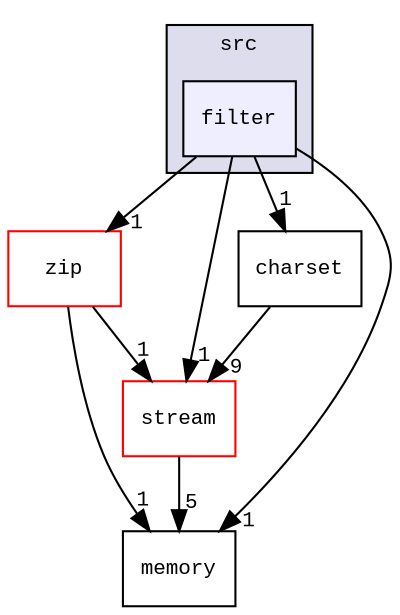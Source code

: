 digraph "src/filter" {
  compound=true
  node [ fontsize="10", fontname="CourierNew"];
  edge [ labelfontsize="10", labelfontname="CourierNew"];
  subgraph clusterdir_68267d1309a1af8e8297ef4c3efbcdba {
    graph [ bgcolor="#ddddee", pencolor="black", label="src" fontname="CourierNew", fontsize="10", URL="dir_68267d1309a1af8e8297ef4c3efbcdba.html"]
  dir_8681a82a265081a91d191144ff606af9 [shape=box, label="filter", style="filled", fillcolor="#eeeeff", pencolor="black", URL="dir_8681a82a265081a91d191144ff606af9.html"];
  }
  dir_9f212bb07e66dc403da475347814e4ac [shape=box label="zip" fillcolor="white" style="filled" color="red" URL="dir_9f212bb07e66dc403da475347814e4ac.html"];
  dir_94d7edf6f8f3d9af5fd63c44172da41c [shape=box label="memory" URL="dir_94d7edf6f8f3d9af5fd63c44172da41c.html"];
  dir_090521d29e73b40f7fc0a63254d8965e [shape=box label="stream" fillcolor="white" style="filled" color="red" URL="dir_090521d29e73b40f7fc0a63254d8965e.html"];
  dir_4309fc6147da60689ff8fae5076fed27 [shape=box label="charset" URL="dir_4309fc6147da60689ff8fae5076fed27.html"];
  dir_9f212bb07e66dc403da475347814e4ac->dir_94d7edf6f8f3d9af5fd63c44172da41c [headlabel="1", labeldistance=1.5 headhref="dir_000054_000019.html"];
  dir_9f212bb07e66dc403da475347814e4ac->dir_090521d29e73b40f7fc0a63254d8965e [headlabel="1", labeldistance=1.5 headhref="dir_000054_000043.html"];
  dir_090521d29e73b40f7fc0a63254d8965e->dir_94d7edf6f8f3d9af5fd63c44172da41c [headlabel="5", labeldistance=1.5 headhref="dir_000043_000019.html"];
  dir_4309fc6147da60689ff8fae5076fed27->dir_090521d29e73b40f7fc0a63254d8965e [headlabel="9", labeldistance=1.5 headhref="dir_000003_000043.html"];
  dir_8681a82a265081a91d191144ff606af9->dir_9f212bb07e66dc403da475347814e4ac [headlabel="1", labeldistance=1.5 headhref="dir_000005_000054.html"];
  dir_8681a82a265081a91d191144ff606af9->dir_94d7edf6f8f3d9af5fd63c44172da41c [headlabel="1", labeldistance=1.5 headhref="dir_000005_000019.html"];
  dir_8681a82a265081a91d191144ff606af9->dir_090521d29e73b40f7fc0a63254d8965e [headlabel="1", labeldistance=1.5 headhref="dir_000005_000043.html"];
  dir_8681a82a265081a91d191144ff606af9->dir_4309fc6147da60689ff8fae5076fed27 [headlabel="1", labeldistance=1.5 headhref="dir_000005_000003.html"];
}
